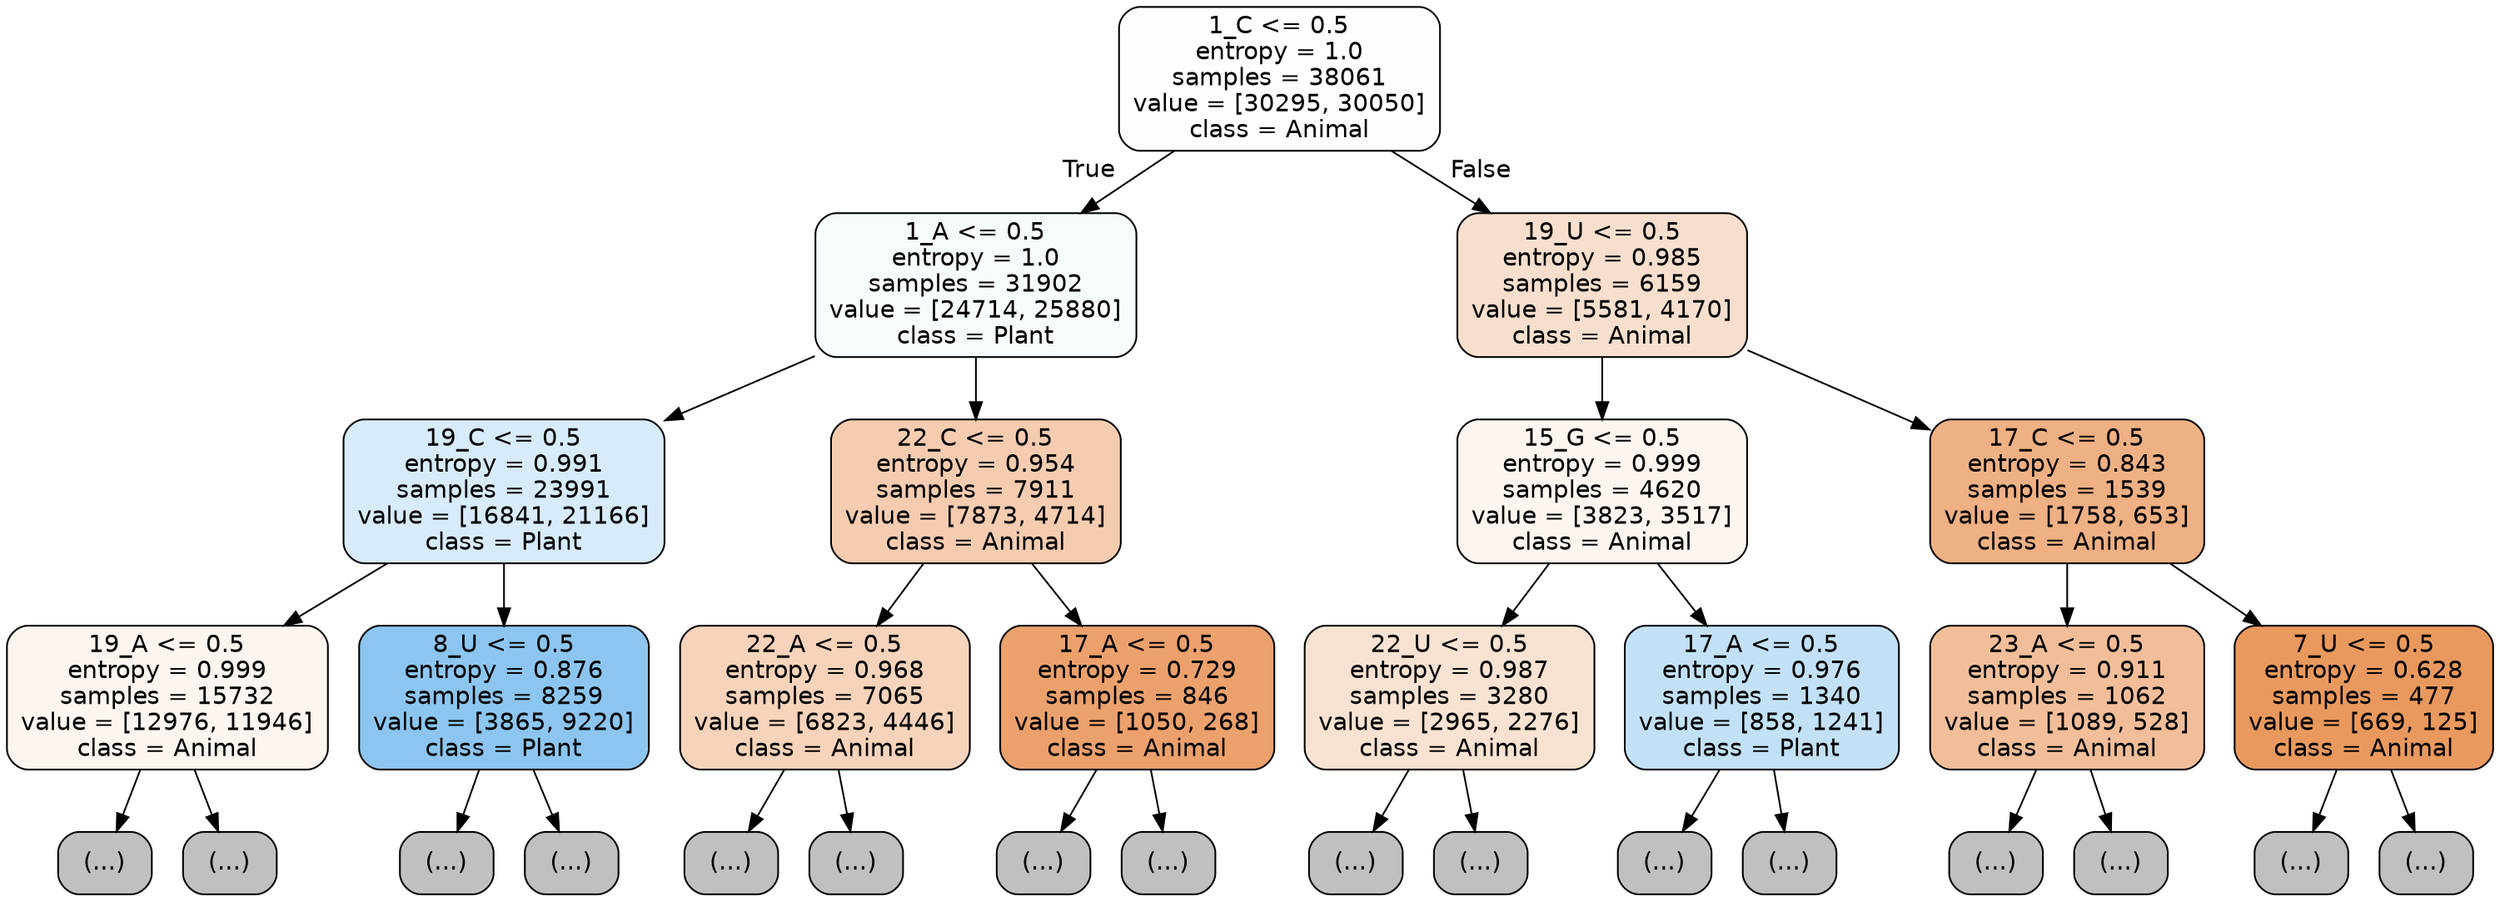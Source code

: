 digraph Tree {
node [shape=box, style="filled, rounded", color="black", fontname="helvetica"] ;
edge [fontname="helvetica"] ;
0 [label="1_C <= 0.5\nentropy = 1.0\nsamples = 38061\nvalue = [30295, 30050]\nclass = Animal", fillcolor="#fffefd"] ;
1 [label="1_A <= 0.5\nentropy = 1.0\nsamples = 31902\nvalue = [24714, 25880]\nclass = Plant", fillcolor="#f6fbfe"] ;
0 -> 1 [labeldistance=2.5, labelangle=45, headlabel="True"] ;
2 [label="19_C <= 0.5\nentropy = 0.991\nsamples = 23991\nvalue = [16841, 21166]\nclass = Plant", fillcolor="#d7ebfa"] ;
1 -> 2 ;
3 [label="19_A <= 0.5\nentropy = 0.999\nsamples = 15732\nvalue = [12976, 11946]\nclass = Animal", fillcolor="#fdf5ef"] ;
2 -> 3 ;
4 [label="(...)", fillcolor="#C0C0C0"] ;
3 -> 4 ;
5209 [label="(...)", fillcolor="#C0C0C0"] ;
3 -> 5209 ;
7292 [label="8_U <= 0.5\nentropy = 0.876\nsamples = 8259\nvalue = [3865, 9220]\nclass = Plant", fillcolor="#8cc6f0"] ;
2 -> 7292 ;
7293 [label="(...)", fillcolor="#C0C0C0"] ;
7292 -> 7293 ;
9058 [label="(...)", fillcolor="#C0C0C0"] ;
7292 -> 9058 ;
9785 [label="22_C <= 0.5\nentropy = 0.954\nsamples = 7911\nvalue = [7873, 4714]\nclass = Animal", fillcolor="#f5ccb0"] ;
1 -> 9785 ;
9786 [label="22_A <= 0.5\nentropy = 0.968\nsamples = 7065\nvalue = [6823, 4446]\nclass = Animal", fillcolor="#f6d3ba"] ;
9785 -> 9786 ;
9787 [label="(...)", fillcolor="#C0C0C0"] ;
9786 -> 9787 ;
12844 [label="(...)", fillcolor="#C0C0C0"] ;
9786 -> 12844 ;
13295 [label="17_A <= 0.5\nentropy = 0.729\nsamples = 846\nvalue = [1050, 268]\nclass = Animal", fillcolor="#eca16c"] ;
9785 -> 13295 ;
13296 [label="(...)", fillcolor="#C0C0C0"] ;
13295 -> 13296 ;
13571 [label="(...)", fillcolor="#C0C0C0"] ;
13295 -> 13571 ;
13664 [label="19_U <= 0.5\nentropy = 0.985\nsamples = 6159\nvalue = [5581, 4170]\nclass = Animal", fillcolor="#f8dfcd"] ;
0 -> 13664 [labeldistance=2.5, labelangle=-45, headlabel="False"] ;
13665 [label="15_G <= 0.5\nentropy = 0.999\nsamples = 4620\nvalue = [3823, 3517]\nclass = Animal", fillcolor="#fdf5ef"] ;
13664 -> 13665 ;
13666 [label="22_U <= 0.5\nentropy = 0.987\nsamples = 3280\nvalue = [2965, 2276]\nclass = Animal", fillcolor="#f9e2d1"] ;
13665 -> 13666 ;
13667 [label="(...)", fillcolor="#C0C0C0"] ;
13666 -> 13667 ;
15124 [label="(...)", fillcolor="#C0C0C0"] ;
13666 -> 15124 ;
15293 [label="17_A <= 0.5\nentropy = 0.976\nsamples = 1340\nvalue = [858, 1241]\nclass = Plant", fillcolor="#c2e1f7"] ;
13665 -> 15293 ;
15294 [label="(...)", fillcolor="#C0C0C0"] ;
15293 -> 15294 ;
15781 [label="(...)", fillcolor="#C0C0C0"] ;
15293 -> 15781 ;
15938 [label="17_C <= 0.5\nentropy = 0.843\nsamples = 1539\nvalue = [1758, 653]\nclass = Animal", fillcolor="#efb083"] ;
13664 -> 15938 ;
15939 [label="23_A <= 0.5\nentropy = 0.911\nsamples = 1062\nvalue = [1089, 528]\nclass = Animal", fillcolor="#f2be99"] ;
15938 -> 15939 ;
15940 [label="(...)", fillcolor="#C0C0C0"] ;
15939 -> 15940 ;
16495 [label="(...)", fillcolor="#C0C0C0"] ;
15939 -> 16495 ;
16518 [label="7_U <= 0.5\nentropy = 0.628\nsamples = 477\nvalue = [669, 125]\nclass = Animal", fillcolor="#ea995e"] ;
15938 -> 16518 ;
16519 [label="(...)", fillcolor="#C0C0C0"] ;
16518 -> 16519 ;
16646 [label="(...)", fillcolor="#C0C0C0"] ;
16518 -> 16646 ;
}